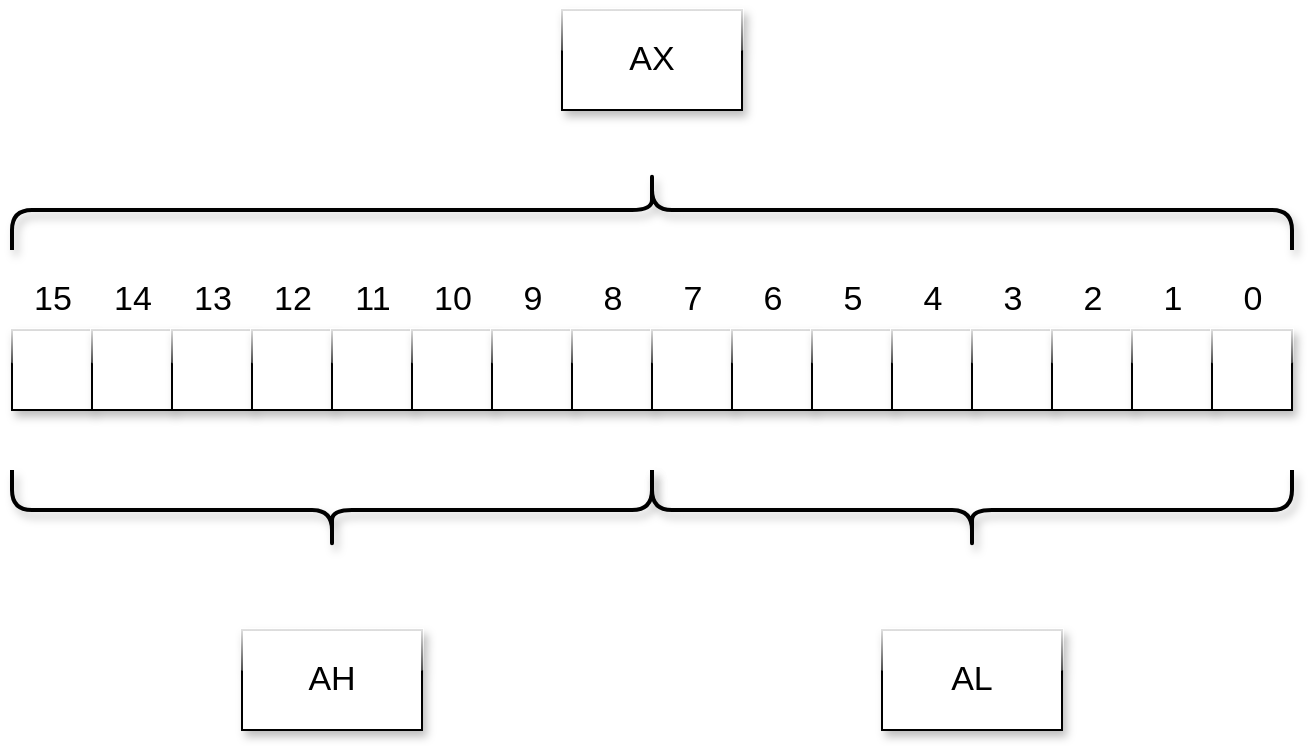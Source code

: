 <mxfile version="12.6.5" type="device"><diagram id="HWmV2cG7Dx8r7R1ompnw" name="Page-1"><mxGraphModel dx="1086" dy="966" grid="1" gridSize="10" guides="1" tooltips="1" connect="1" arrows="1" fold="1" page="1" pageScale="1" pageWidth="827" pageHeight="1169" math="0" shadow="0"><root><mxCell id="0"/><mxCell id="1" parent="0"/><mxCell id="T-omwxtzNoohC6gvfwY_-1" value="AX" style="rounded=0;whiteSpace=wrap;html=1;fontSize=17;shadow=1;glass=1;" vertex="1" parent="1"><mxGeometry x="365" y="200" width="90" height="50" as="geometry"/></mxCell><mxCell id="T-omwxtzNoohC6gvfwY_-2" value="" style="whiteSpace=wrap;html=1;aspect=fixed;fontSize=17;shadow=1;glass=1;" vertex="1" parent="1"><mxGeometry x="90" y="360" width="40" height="40" as="geometry"/></mxCell><mxCell id="T-omwxtzNoohC6gvfwY_-28" value="15" style="text;html=1;align=center;verticalAlign=middle;resizable=0;points=[];autosize=1;fontSize=17;shadow=1;fontStyle=0" vertex="1" parent="1"><mxGeometry x="95" y="330" width="30" height="30" as="geometry"/></mxCell><mxCell id="T-omwxtzNoohC6gvfwY_-29" value="" style="whiteSpace=wrap;html=1;aspect=fixed;fontSize=17;shadow=1;glass=1;" vertex="1" parent="1"><mxGeometry x="130" y="360" width="40" height="40" as="geometry"/></mxCell><mxCell id="T-omwxtzNoohC6gvfwY_-30" value="14" style="text;html=1;align=center;verticalAlign=middle;resizable=0;points=[];autosize=1;fontSize=17;shadow=1;fontStyle=0" vertex="1" parent="1"><mxGeometry x="135" y="330" width="30" height="30" as="geometry"/></mxCell><mxCell id="T-omwxtzNoohC6gvfwY_-33" value="" style="whiteSpace=wrap;html=1;aspect=fixed;fontSize=17;shadow=1;glass=1;" vertex="1" parent="1"><mxGeometry x="170" y="360" width="40" height="40" as="geometry"/></mxCell><mxCell id="T-omwxtzNoohC6gvfwY_-34" value="13" style="text;html=1;align=center;verticalAlign=middle;resizable=0;points=[];autosize=1;fontSize=17;shadow=1;fontStyle=0" vertex="1" parent="1"><mxGeometry x="175" y="330" width="30" height="30" as="geometry"/></mxCell><mxCell id="T-omwxtzNoohC6gvfwY_-35" value="" style="whiteSpace=wrap;html=1;aspect=fixed;fontSize=17;shadow=1;glass=1;" vertex="1" parent="1"><mxGeometry x="210" y="360" width="40" height="40" as="geometry"/></mxCell><mxCell id="T-omwxtzNoohC6gvfwY_-36" value="12" style="text;html=1;align=center;verticalAlign=middle;resizable=0;points=[];autosize=1;fontSize=17;shadow=1;fontStyle=0" vertex="1" parent="1"><mxGeometry x="215" y="330" width="30" height="30" as="geometry"/></mxCell><mxCell id="T-omwxtzNoohC6gvfwY_-37" value="" style="whiteSpace=wrap;html=1;aspect=fixed;fontSize=17;shadow=1;glass=1;" vertex="1" parent="1"><mxGeometry x="250" y="360" width="40" height="40" as="geometry"/></mxCell><mxCell id="T-omwxtzNoohC6gvfwY_-38" value="11" style="text;html=1;align=center;verticalAlign=middle;resizable=0;points=[];autosize=1;fontSize=17;shadow=1;fontStyle=0" vertex="1" parent="1"><mxGeometry x="255" y="330" width="30" height="30" as="geometry"/></mxCell><mxCell id="T-omwxtzNoohC6gvfwY_-39" value="" style="whiteSpace=wrap;html=1;aspect=fixed;fontSize=17;shadow=1;glass=1;" vertex="1" parent="1"><mxGeometry x="290" y="360" width="40" height="40" as="geometry"/></mxCell><mxCell id="T-omwxtzNoohC6gvfwY_-40" value="10" style="text;html=1;align=center;verticalAlign=middle;resizable=0;points=[];autosize=1;fontSize=17;shadow=1;fontStyle=0" vertex="1" parent="1"><mxGeometry x="295" y="330" width="30" height="30" as="geometry"/></mxCell><mxCell id="T-omwxtzNoohC6gvfwY_-41" value="" style="whiteSpace=wrap;html=1;aspect=fixed;fontSize=17;shadow=1;glass=1;" vertex="1" parent="1"><mxGeometry x="330" y="360" width="40" height="40" as="geometry"/></mxCell><mxCell id="T-omwxtzNoohC6gvfwY_-42" value="9" style="text;html=1;align=center;verticalAlign=middle;resizable=0;points=[];autosize=1;fontSize=17;shadow=1;fontStyle=0" vertex="1" parent="1"><mxGeometry x="340" y="330" width="20" height="30" as="geometry"/></mxCell><mxCell id="T-omwxtzNoohC6gvfwY_-43" value="" style="whiteSpace=wrap;html=1;aspect=fixed;fontSize=17;shadow=1;glass=1;" vertex="1" parent="1"><mxGeometry x="370" y="360" width="40" height="40" as="geometry"/></mxCell><mxCell id="T-omwxtzNoohC6gvfwY_-44" value="8" style="text;html=1;align=center;verticalAlign=middle;resizable=0;points=[];autosize=1;fontSize=17;shadow=1;fontStyle=0" vertex="1" parent="1"><mxGeometry x="380" y="330" width="20" height="30" as="geometry"/></mxCell><mxCell id="T-omwxtzNoohC6gvfwY_-53" value="" style="whiteSpace=wrap;html=1;aspect=fixed;fontSize=17;shadow=1;glass=1;" vertex="1" parent="1"><mxGeometry x="410" y="360" width="40" height="40" as="geometry"/></mxCell><mxCell id="T-omwxtzNoohC6gvfwY_-54" value="7" style="text;html=1;align=center;verticalAlign=middle;resizable=0;points=[];autosize=1;fontSize=17;shadow=1;fontStyle=0" vertex="1" parent="1"><mxGeometry x="420" y="330" width="20" height="30" as="geometry"/></mxCell><mxCell id="T-omwxtzNoohC6gvfwY_-55" value="" style="whiteSpace=wrap;html=1;aspect=fixed;fontSize=17;shadow=1;glass=1;" vertex="1" parent="1"><mxGeometry x="450" y="360" width="40" height="40" as="geometry"/></mxCell><mxCell id="T-omwxtzNoohC6gvfwY_-56" value="6" style="text;html=1;align=center;verticalAlign=middle;resizable=0;points=[];autosize=1;fontSize=17;shadow=1;fontStyle=0" vertex="1" parent="1"><mxGeometry x="460" y="330" width="20" height="30" as="geometry"/></mxCell><mxCell id="T-omwxtzNoohC6gvfwY_-57" value="" style="whiteSpace=wrap;html=1;aspect=fixed;fontSize=17;shadow=1;glass=1;" vertex="1" parent="1"><mxGeometry x="490" y="360" width="40" height="40" as="geometry"/></mxCell><mxCell id="T-omwxtzNoohC6gvfwY_-58" value="5" style="text;html=1;align=center;verticalAlign=middle;resizable=0;points=[];autosize=1;fontSize=17;shadow=1;fontStyle=0" vertex="1" parent="1"><mxGeometry x="500" y="330" width="20" height="30" as="geometry"/></mxCell><mxCell id="T-omwxtzNoohC6gvfwY_-59" value="" style="whiteSpace=wrap;html=1;aspect=fixed;fontSize=17;shadow=1;glass=1;" vertex="1" parent="1"><mxGeometry x="530" y="360" width="40" height="40" as="geometry"/></mxCell><mxCell id="T-omwxtzNoohC6gvfwY_-60" value="4" style="text;html=1;align=center;verticalAlign=middle;resizable=0;points=[];autosize=1;fontSize=17;shadow=1;fontStyle=0" vertex="1" parent="1"><mxGeometry x="540" y="330" width="20" height="30" as="geometry"/></mxCell><mxCell id="T-omwxtzNoohC6gvfwY_-61" value="" style="whiteSpace=wrap;html=1;aspect=fixed;fontSize=17;shadow=1;glass=1;" vertex="1" parent="1"><mxGeometry x="570" y="360" width="40" height="40" as="geometry"/></mxCell><mxCell id="T-omwxtzNoohC6gvfwY_-62" value="3" style="text;html=1;align=center;verticalAlign=middle;resizable=0;points=[];autosize=1;fontSize=17;shadow=1;fontStyle=0" vertex="1" parent="1"><mxGeometry x="580" y="330" width="20" height="30" as="geometry"/></mxCell><mxCell id="T-omwxtzNoohC6gvfwY_-63" value="" style="whiteSpace=wrap;html=1;aspect=fixed;fontSize=17;shadow=1;glass=1;" vertex="1" parent="1"><mxGeometry x="610" y="360" width="40" height="40" as="geometry"/></mxCell><mxCell id="T-omwxtzNoohC6gvfwY_-64" value="2" style="text;html=1;align=center;verticalAlign=middle;resizable=0;points=[];autosize=1;fontSize=17;shadow=1;fontStyle=0" vertex="1" parent="1"><mxGeometry x="620" y="330" width="20" height="30" as="geometry"/></mxCell><mxCell id="T-omwxtzNoohC6gvfwY_-65" value="" style="whiteSpace=wrap;html=1;aspect=fixed;fontSize=17;shadow=1;glass=1;" vertex="1" parent="1"><mxGeometry x="650" y="360" width="40" height="40" as="geometry"/></mxCell><mxCell id="T-omwxtzNoohC6gvfwY_-66" value="1" style="text;html=1;align=center;verticalAlign=middle;resizable=0;points=[];autosize=1;fontSize=17;shadow=1;fontStyle=0" vertex="1" parent="1"><mxGeometry x="660" y="330" width="20" height="30" as="geometry"/></mxCell><mxCell id="T-omwxtzNoohC6gvfwY_-67" value="" style="whiteSpace=wrap;html=1;aspect=fixed;fontSize=17;shadow=1;glass=1;" vertex="1" parent="1"><mxGeometry x="690" y="360" width="40" height="40" as="geometry"/></mxCell><mxCell id="T-omwxtzNoohC6gvfwY_-68" value="0" style="text;html=1;align=center;verticalAlign=middle;resizable=0;points=[];autosize=1;fontSize=17;shadow=1;fontStyle=0" vertex="1" parent="1"><mxGeometry x="700" y="330" width="20" height="30" as="geometry"/></mxCell><mxCell id="T-omwxtzNoohC6gvfwY_-69" value="" style="shape=curlyBracket;whiteSpace=wrap;html=1;rounded=1;fontSize=17;rotation=90;strokeWidth=2;shadow=1;" vertex="1" parent="1"><mxGeometry x="390" y="-20" width="40" height="640" as="geometry"/></mxCell><mxCell id="T-omwxtzNoohC6gvfwY_-70" value="" style="shape=curlyBracket;whiteSpace=wrap;html=1;rounded=1;fontSize=17;rotation=-90;strokeWidth=2;shadow=1;" vertex="1" parent="1"><mxGeometry x="230" y="290" width="40" height="320" as="geometry"/></mxCell><mxCell id="T-omwxtzNoohC6gvfwY_-71" value="" style="shape=curlyBracket;whiteSpace=wrap;html=1;rounded=1;fontSize=17;rotation=-90;strokeWidth=2;shadow=1;" vertex="1" parent="1"><mxGeometry x="550" y="290" width="40" height="320" as="geometry"/></mxCell><mxCell id="T-omwxtzNoohC6gvfwY_-72" value="AH" style="rounded=0;whiteSpace=wrap;html=1;fontSize=17;shadow=1;glass=1;" vertex="1" parent="1"><mxGeometry x="205" y="510" width="90" height="50" as="geometry"/></mxCell><mxCell id="T-omwxtzNoohC6gvfwY_-73" value="AL" style="rounded=0;whiteSpace=wrap;html=1;fontSize=17;shadow=1;glass=1;" vertex="1" parent="1"><mxGeometry x="525" y="510" width="90" height="50" as="geometry"/></mxCell></root></mxGraphModel></diagram></mxfile>